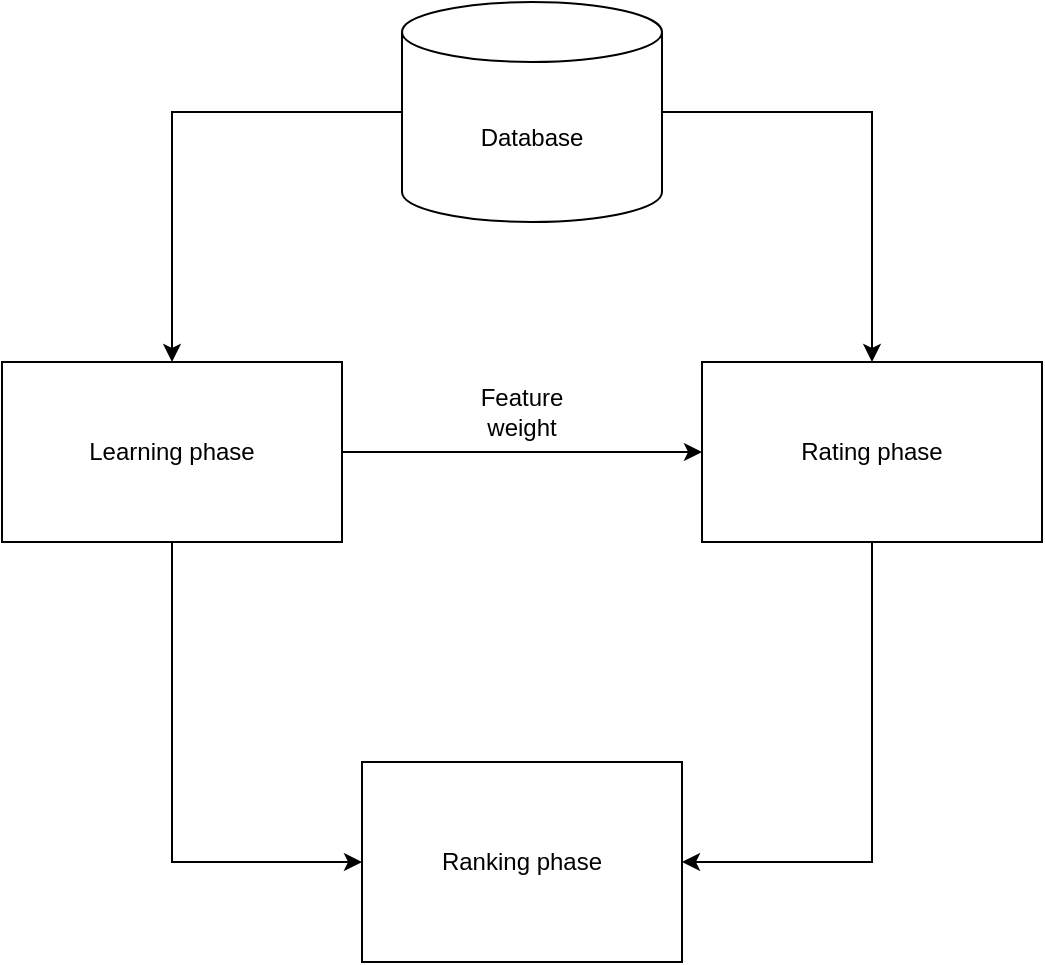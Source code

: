 <mxfile version="24.6.4" type="github">
  <diagram name="Page-1" id="ZeD8fasbjf-t5lshoi1k">
    <mxGraphModel dx="1434" dy="752" grid="1" gridSize="10" guides="1" tooltips="1" connect="1" arrows="1" fold="1" page="1" pageScale="1" pageWidth="850" pageHeight="1100" math="0" shadow="0">
      <root>
        <mxCell id="0" />
        <mxCell id="1" parent="0" />
        <mxCell id="6N2qghG_NvDrDHRwmjP0-6" style="edgeStyle=orthogonalEdgeStyle;rounded=0;orthogonalLoop=1;jettySize=auto;html=1;" edge="1" parent="1" source="6N2qghG_NvDrDHRwmjP0-1" target="6N2qghG_NvDrDHRwmjP0-2">
          <mxGeometry relative="1" as="geometry" />
        </mxCell>
        <mxCell id="6N2qghG_NvDrDHRwmjP0-13" style="edgeStyle=orthogonalEdgeStyle;rounded=0;orthogonalLoop=1;jettySize=auto;html=1;" edge="1" parent="1" source="6N2qghG_NvDrDHRwmjP0-1" target="6N2qghG_NvDrDHRwmjP0-8">
          <mxGeometry relative="1" as="geometry">
            <mxPoint x="250" y="530" as="targetPoint" />
            <Array as="points">
              <mxPoint x="195" y="560" />
            </Array>
          </mxGeometry>
        </mxCell>
        <mxCell id="6N2qghG_NvDrDHRwmjP0-1" value="Learning phase" style="rounded=0;whiteSpace=wrap;html=1;" vertex="1" parent="1">
          <mxGeometry x="110" y="310" width="170" height="90" as="geometry" />
        </mxCell>
        <mxCell id="6N2qghG_NvDrDHRwmjP0-10" style="edgeStyle=orthogonalEdgeStyle;rounded=0;orthogonalLoop=1;jettySize=auto;html=1;" edge="1" parent="1" source="6N2qghG_NvDrDHRwmjP0-2" target="6N2qghG_NvDrDHRwmjP0-8">
          <mxGeometry relative="1" as="geometry">
            <Array as="points">
              <mxPoint x="545" y="560" />
            </Array>
          </mxGeometry>
        </mxCell>
        <mxCell id="6N2qghG_NvDrDHRwmjP0-2" value="Rating phase" style="rounded=0;whiteSpace=wrap;html=1;" vertex="1" parent="1">
          <mxGeometry x="460" y="310" width="170" height="90" as="geometry" />
        </mxCell>
        <mxCell id="6N2qghG_NvDrDHRwmjP0-4" style="edgeStyle=orthogonalEdgeStyle;rounded=0;orthogonalLoop=1;jettySize=auto;html=1;entryX=0.5;entryY=0;entryDx=0;entryDy=0;" edge="1" parent="1" source="6N2qghG_NvDrDHRwmjP0-3" target="6N2qghG_NvDrDHRwmjP0-1">
          <mxGeometry relative="1" as="geometry" />
        </mxCell>
        <mxCell id="6N2qghG_NvDrDHRwmjP0-5" style="edgeStyle=orthogonalEdgeStyle;rounded=0;orthogonalLoop=1;jettySize=auto;html=1;" edge="1" parent="1" source="6N2qghG_NvDrDHRwmjP0-3" target="6N2qghG_NvDrDHRwmjP0-2">
          <mxGeometry relative="1" as="geometry" />
        </mxCell>
        <mxCell id="6N2qghG_NvDrDHRwmjP0-3" value="Database" style="shape=cylinder3;whiteSpace=wrap;html=1;boundedLbl=1;backgroundOutline=1;size=15;" vertex="1" parent="1">
          <mxGeometry x="310" y="130" width="130" height="110" as="geometry" />
        </mxCell>
        <mxCell id="6N2qghG_NvDrDHRwmjP0-7" value="Feature weight" style="text;html=1;align=center;verticalAlign=middle;whiteSpace=wrap;rounded=0;" vertex="1" parent="1">
          <mxGeometry x="340" y="320" width="60" height="30" as="geometry" />
        </mxCell>
        <mxCell id="6N2qghG_NvDrDHRwmjP0-8" value="Ranking phase" style="rounded=0;whiteSpace=wrap;html=1;" vertex="1" parent="1">
          <mxGeometry x="290" y="510" width="160" height="100" as="geometry" />
        </mxCell>
      </root>
    </mxGraphModel>
  </diagram>
</mxfile>
